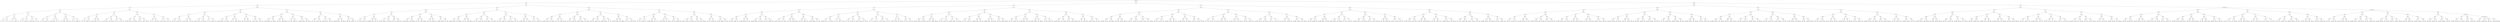 digraph 234{node [shape=record];
edge[splines=line];
632[label="<left> 632|<middle> 1271"];
313[label="<left> 313"];
154[label="<left> 154"];
75[label="<left> 75"];
36[label="<left> 36"];
17[label="<left> 17"];
8[label="<left> 8"];
4[label="<left> 4"];
2[label="<left> 2"];
1[label="<left> 1"];
2 -> 1;
3[label="<left> 3"];
2 -> 3;
4 -> 2;
6[label="<left> 6"];
5[label="<left> 5"];
6 -> 5;
7[label="<left> 7"];
6 -> 7;
4 -> 6;
8 -> 4;
12[label="<left> 12"];
10[label="<left> 10"];
9[label="<left> 9"];
10 -> 9;
11[label="<left> 11"];
10 -> 11;
12 -> 10;
14[label="<left> 14"];
15[label="<left> 15|<middle> 16"];
14 -> 15;
13[label="<left> 13"];
14 -> 13;
12 -> 14;
8 -> 12;
17 -> 8;
26[label="<left> 26"];
21[label="<left> 21"];
19[label="<left> 19"];
18[label="<left> 18"];
19 -> 18;
20[label="<left> 20"];
19 -> 20;
21 -> 19;
23[label="<left> 23"];
24[label="<left> 24|<middle> 25"];
23 -> 24;
22[label="<left> 22"];
23 -> 22;
21 -> 23;
26 -> 21;
30[label="<left> 30"];
32[label="<left> 32"];
33[label="<left> 33|<middle> 34"];
32 -> 33;
31[label="<left> 31|<middle> 35"];
32 -> 31;
30 -> 32;
28[label="<left> 28"];
27[label="<left> 27"];
28 -> 27;
29[label="<left> 29"];
28 -> 29;
30 -> 28;
26 -> 30;
17 -> 26;
36 -> 17;
55[label="<left> 55"];
45[label="<left> 45"];
40[label="<left> 40"];
38[label="<left> 38"];
37[label="<left> 37"];
38 -> 37;
39[label="<left> 39"];
38 -> 39;
40 -> 38;
42[label="<left> 42"];
43[label="<left> 43|<middle> 44"];
42 -> 43;
41[label="<left> 41"];
42 -> 41;
40 -> 42;
45 -> 40;
49[label="<left> 49"];
51[label="<left> 51"];
52[label="<left> 52|<middle> 53"];
51 -> 52;
50[label="<left> 50|<middle> 54"];
51 -> 50;
49 -> 51;
47[label="<left> 47"];
46[label="<left> 46"];
47 -> 46;
48[label="<left> 48"];
47 -> 48;
49 -> 47;
45 -> 49;
55 -> 45;
64[label="<left> 64"];
68[label="<left> 68"];
70[label="<left> 70"];
71[label="<left> 71|<middle> 72"];
70 -> 71;
69[label="<left> 69|<middle> 73"];
70 -> 69;
68 -> 70;
66[label="<left> 66"];
65[label="<left> 65"];
66 -> 65;
67[label="<left> 67|<middle> 74"];
66 -> 67;
68 -> 66;
64 -> 68;
59[label="<left> 59"];
57[label="<left> 57"];
56[label="<left> 56"];
57 -> 56;
58[label="<left> 58"];
57 -> 58;
59 -> 57;
61[label="<left> 61"];
62[label="<left> 62|<middle> 63"];
61 -> 62;
60[label="<left> 60"];
61 -> 60;
59 -> 61;
64 -> 59;
55 -> 64;
36 -> 55;
75 -> 36;
114[label="<left> 114"];
94[label="<left> 94"];
84[label="<left> 84"];
79[label="<left> 79"];
77[label="<left> 77"];
76[label="<left> 76"];
77 -> 76;
78[label="<left> 78"];
77 -> 78;
79 -> 77;
81[label="<left> 81"];
82[label="<left> 82|<middle> 83"];
81 -> 82;
80[label="<left> 80"];
81 -> 80;
79 -> 81;
84 -> 79;
88[label="<left> 88"];
90[label="<left> 90"];
91[label="<left> 91|<middle> 92"];
90 -> 91;
89[label="<left> 89|<middle> 93"];
90 -> 89;
88 -> 90;
86[label="<left> 86"];
85[label="<left> 85"];
86 -> 85;
87[label="<left> 87"];
86 -> 87;
88 -> 86;
84 -> 88;
94 -> 84;
103[label="<left> 103"];
107[label="<left> 107"];
109[label="<left> 109"];
110[label="<left> 110|<middle> 111"];
109 -> 110;
108[label="<left> 108|<middle> 112"];
109 -> 108;
107 -> 109;
105[label="<left> 105"];
104[label="<left> 104"];
105 -> 104;
106[label="<left> 106|<middle> 113"];
105 -> 106;
107 -> 105;
103 -> 107;
98[label="<left> 98"];
96[label="<left> 96"];
95[label="<left> 95"];
96 -> 95;
97[label="<left> 97"];
96 -> 97;
98 -> 96;
100[label="<left> 100"];
101[label="<left> 101|<middle> 102"];
100 -> 101;
99[label="<left> 99"];
100 -> 99;
98 -> 100;
103 -> 98;
94 -> 103;
114 -> 94;
133[label="<left> 133"];
142[label="<left> 142"];
146[label="<left> 146"];
148[label="<left> 148"];
149[label="<left> 149|<middle> 150"];
148 -> 149;
147[label="<left> 147|<middle> 151"];
148 -> 147;
146 -> 148;
144[label="<left> 144"];
143[label="<left> 143"];
144 -> 143;
145[label="<left> 145|<middle> 152"];
144 -> 145;
146 -> 144;
142 -> 146;
137[label="<left> 137"];
135[label="<left> 135"];
134[label="<left> 134"];
135 -> 134;
136[label="<left> 136"];
135 -> 136;
137 -> 135;
139[label="<left> 139"];
140[label="<left> 140|<middle> 141"];
139 -> 140;
138[label="<left> 138|<middle> 153"];
139 -> 138;
137 -> 139;
142 -> 137;
133 -> 142;
123[label="<left> 123"];
118[label="<left> 118"];
116[label="<left> 116"];
115[label="<left> 115"];
116 -> 115;
117[label="<left> 117"];
116 -> 117;
118 -> 116;
120[label="<left> 120"];
121[label="<left> 121|<middle> 122"];
120 -> 121;
119[label="<left> 119"];
120 -> 119;
118 -> 120;
123 -> 118;
127[label="<left> 127"];
129[label="<left> 129"];
130[label="<left> 130|<middle> 131"];
129 -> 130;
128[label="<left> 128|<middle> 132"];
129 -> 128;
127 -> 129;
125[label="<left> 125"];
124[label="<left> 124"];
125 -> 124;
126[label="<left> 126"];
125 -> 126;
127 -> 125;
123 -> 127;
133 -> 123;
114 -> 133;
75 -> 114;
154 -> 75;
233[label="<left> 233"];
193[label="<left> 193"];
173[label="<left> 173"];
163[label="<left> 163"];
158[label="<left> 158"];
156[label="<left> 156"];
155[label="<left> 155"];
156 -> 155;
157[label="<left> 157"];
156 -> 157;
158 -> 156;
160[label="<left> 160"];
161[label="<left> 161|<middle> 162"];
160 -> 161;
159[label="<left> 159"];
160 -> 159;
158 -> 160;
163 -> 158;
167[label="<left> 167"];
169[label="<left> 169"];
170[label="<left> 170|<middle> 171"];
169 -> 170;
168[label="<left> 168|<middle> 172"];
169 -> 168;
167 -> 169;
165[label="<left> 165"];
164[label="<left> 164"];
165 -> 164;
166[label="<left> 166"];
165 -> 166;
167 -> 165;
163 -> 167;
173 -> 163;
182[label="<left> 182"];
186[label="<left> 186"];
188[label="<left> 188"];
189[label="<left> 189|<middle> 190"];
188 -> 189;
187[label="<left> 187|<middle> 191"];
188 -> 187;
186 -> 188;
184[label="<left> 184"];
183[label="<left> 183"];
184 -> 183;
185[label="<left> 185|<middle> 192"];
184 -> 185;
186 -> 184;
182 -> 186;
177[label="<left> 177"];
175[label="<left> 175"];
174[label="<left> 174"];
175 -> 174;
176[label="<left> 176"];
175 -> 176;
177 -> 175;
179[label="<left> 179"];
180[label="<left> 180|<middle> 181"];
179 -> 180;
178[label="<left> 178"];
179 -> 178;
177 -> 179;
182 -> 177;
173 -> 182;
193 -> 173;
212[label="<left> 212"];
221[label="<left> 221"];
225[label="<left> 225"];
227[label="<left> 227"];
228[label="<left> 228|<middle> 229"];
227 -> 228;
226[label="<left> 226|<middle> 230"];
227 -> 226;
225 -> 227;
223[label="<left> 223"];
222[label="<left> 222"];
223 -> 222;
224[label="<left> 224|<middle> 231"];
223 -> 224;
225 -> 223;
221 -> 225;
216[label="<left> 216"];
214[label="<left> 214"];
213[label="<left> 213"];
214 -> 213;
215[label="<left> 215"];
214 -> 215;
216 -> 214;
218[label="<left> 218"];
219[label="<left> 219|<middle> 220"];
218 -> 219;
217[label="<left> 217|<middle> 232"];
218 -> 217;
216 -> 218;
221 -> 216;
212 -> 221;
202[label="<left> 202"];
197[label="<left> 197"];
195[label="<left> 195"];
194[label="<left> 194"];
195 -> 194;
196[label="<left> 196"];
195 -> 196;
197 -> 195;
199[label="<left> 199"];
200[label="<left> 200|<middle> 201"];
199 -> 200;
198[label="<left> 198"];
199 -> 198;
197 -> 199;
202 -> 197;
206[label="<left> 206"];
208[label="<left> 208"];
209[label="<left> 209|<middle> 210"];
208 -> 209;
207[label="<left> 207|<middle> 211"];
208 -> 207;
206 -> 208;
204[label="<left> 204"];
203[label="<left> 203"];
204 -> 203;
205[label="<left> 205"];
204 -> 205;
206 -> 204;
202 -> 206;
212 -> 202;
193 -> 212;
233 -> 193;
272[label="<left> 272"];
291[label="<left> 291"];
300[label="<left> 300"];
304[label="<left> 304"];
306[label="<left> 306"];
307[label="<left> 307|<middle> 308"];
306 -> 307;
305[label="<left> 305|<middle> 309"];
306 -> 305;
304 -> 306;
302[label="<left> 302"];
301[label="<left> 301"];
302 -> 301;
303[label="<left> 303|<middle> 310"];
302 -> 303;
304 -> 302;
300 -> 304;
295[label="<left> 295"];
293[label="<left> 293"];
292[label="<left> 292"];
293 -> 292;
294[label="<left> 294"];
293 -> 294;
295 -> 293;
297[label="<left> 297"];
298[label="<left> 298|<middle> 299"];
297 -> 298;
296[label="<left> 296|<middle> 311"];
297 -> 296;
295 -> 297;
300 -> 295;
291 -> 300;
281[label="<left> 281"];
276[label="<left> 276"];
274[label="<left> 274"];
273[label="<left> 273"];
274 -> 273;
275[label="<left> 275"];
274 -> 275;
276 -> 274;
278[label="<left> 278"];
279[label="<left> 279|<middle> 280"];
278 -> 279;
277[label="<left> 277"];
278 -> 277;
276 -> 278;
281 -> 276;
285[label="<left> 285"];
287[label="<left> 287"];
288[label="<left> 288|<middle> 289"];
287 -> 288;
286[label="<left> 286|<middle> 290"];
287 -> 286;
285 -> 287;
283[label="<left> 283"];
282[label="<left> 282"];
283 -> 282;
284[label="<left> 284|<middle> 312"];
283 -> 284;
285 -> 283;
281 -> 285;
291 -> 281;
272 -> 291;
252[label="<left> 252"];
242[label="<left> 242"];
237[label="<left> 237"];
235[label="<left> 235"];
234[label="<left> 234"];
235 -> 234;
236[label="<left> 236"];
235 -> 236;
237 -> 235;
239[label="<left> 239"];
240[label="<left> 240|<middle> 241"];
239 -> 240;
238[label="<left> 238"];
239 -> 238;
237 -> 239;
242 -> 237;
246[label="<left> 246"];
248[label="<left> 248"];
249[label="<left> 249|<middle> 250"];
248 -> 249;
247[label="<left> 247|<middle> 251"];
248 -> 247;
246 -> 248;
244[label="<left> 244"];
243[label="<left> 243"];
244 -> 243;
245[label="<left> 245"];
244 -> 245;
246 -> 244;
242 -> 246;
252 -> 242;
261[label="<left> 261"];
265[label="<left> 265"];
267[label="<left> 267"];
268[label="<left> 268|<middle> 269"];
267 -> 268;
266[label="<left> 266|<middle> 270"];
267 -> 266;
265 -> 267;
263[label="<left> 263"];
262[label="<left> 262"];
263 -> 262;
264[label="<left> 264|<middle> 271"];
263 -> 264;
265 -> 263;
261 -> 265;
256[label="<left> 256"];
254[label="<left> 254"];
253[label="<left> 253"];
254 -> 253;
255[label="<left> 255"];
254 -> 255;
256 -> 254;
258[label="<left> 258"];
259[label="<left> 259|<middle> 260"];
258 -> 259;
257[label="<left> 257"];
258 -> 257;
256 -> 258;
261 -> 256;
252 -> 261;
272 -> 252;
233 -> 272;
154 -> 233;
313 -> 154;
472[label="<left> 472"];
392[label="<left> 392"];
352[label="<left> 352"];
332[label="<left> 332"];
322[label="<left> 322"];
317[label="<left> 317"];
315[label="<left> 315"];
314[label="<left> 314"];
315 -> 314;
316[label="<left> 316"];
315 -> 316;
317 -> 315;
319[label="<left> 319"];
320[label="<left> 320|<middle> 321"];
319 -> 320;
318[label="<left> 318"];
319 -> 318;
317 -> 319;
322 -> 317;
326[label="<left> 326"];
328[label="<left> 328"];
329[label="<left> 329|<middle> 330"];
328 -> 329;
327[label="<left> 327|<middle> 331"];
328 -> 327;
326 -> 328;
324[label="<left> 324"];
323[label="<left> 323"];
324 -> 323;
325[label="<left> 325"];
324 -> 325;
326 -> 324;
322 -> 326;
332 -> 322;
341[label="<left> 341"];
345[label="<left> 345"];
347[label="<left> 347"];
348[label="<left> 348|<middle> 349"];
347 -> 348;
346[label="<left> 346|<middle> 350"];
347 -> 346;
345 -> 347;
343[label="<left> 343"];
342[label="<left> 342"];
343 -> 342;
344[label="<left> 344|<middle> 351"];
343 -> 344;
345 -> 343;
341 -> 345;
336[label="<left> 336"];
334[label="<left> 334"];
333[label="<left> 333"];
334 -> 333;
335[label="<left> 335"];
334 -> 335;
336 -> 334;
338[label="<left> 338"];
339[label="<left> 339|<middle> 340"];
338 -> 339;
337[label="<left> 337"];
338 -> 337;
336 -> 338;
341 -> 336;
332 -> 341;
352 -> 332;
371[label="<left> 371"];
380[label="<left> 380"];
384[label="<left> 384"];
386[label="<left> 386"];
387[label="<left> 387|<middle> 388"];
386 -> 387;
385[label="<left> 385|<middle> 389"];
386 -> 385;
384 -> 386;
382[label="<left> 382"];
381[label="<left> 381"];
382 -> 381;
383[label="<left> 383|<middle> 390"];
382 -> 383;
384 -> 382;
380 -> 384;
375[label="<left> 375"];
373[label="<left> 373"];
372[label="<left> 372"];
373 -> 372;
374[label="<left> 374"];
373 -> 374;
375 -> 373;
377[label="<left> 377"];
378[label="<left> 378|<middle> 379"];
377 -> 378;
376[label="<left> 376|<middle> 391"];
377 -> 376;
375 -> 377;
380 -> 375;
371 -> 380;
361[label="<left> 361"];
356[label="<left> 356"];
354[label="<left> 354"];
353[label="<left> 353"];
354 -> 353;
355[label="<left> 355"];
354 -> 355;
356 -> 354;
358[label="<left> 358"];
359[label="<left> 359|<middle> 360"];
358 -> 359;
357[label="<left> 357"];
358 -> 357;
356 -> 358;
361 -> 356;
365[label="<left> 365"];
367[label="<left> 367"];
368[label="<left> 368|<middle> 369"];
367 -> 368;
366[label="<left> 366|<middle> 370"];
367 -> 366;
365 -> 367;
363[label="<left> 363"];
362[label="<left> 362"];
363 -> 362;
364[label="<left> 364"];
363 -> 364;
365 -> 363;
361 -> 365;
371 -> 361;
352 -> 371;
392 -> 352;
431[label="<left> 431"];
450[label="<left> 450"];
459[label="<left> 459"];
463[label="<left> 463"];
465[label="<left> 465"];
466[label="<left> 466|<middle> 467"];
465 -> 466;
464[label="<left> 464|<middle> 468"];
465 -> 464;
463 -> 465;
461[label="<left> 461"];
460[label="<left> 460"];
461 -> 460;
462[label="<left> 462|<middle> 469"];
461 -> 462;
463 -> 461;
459 -> 463;
454[label="<left> 454"];
452[label="<left> 452"];
451[label="<left> 451"];
452 -> 451;
453[label="<left> 453"];
452 -> 453;
454 -> 452;
456[label="<left> 456"];
457[label="<left> 457|<middle> 458"];
456 -> 457;
455[label="<left> 455|<middle> 470"];
456 -> 455;
454 -> 456;
459 -> 454;
450 -> 459;
440[label="<left> 440"];
435[label="<left> 435"];
433[label="<left> 433"];
432[label="<left> 432"];
433 -> 432;
434[label="<left> 434"];
433 -> 434;
435 -> 433;
437[label="<left> 437"];
438[label="<left> 438|<middle> 439"];
437 -> 438;
436[label="<left> 436"];
437 -> 436;
435 -> 437;
440 -> 435;
444[label="<left> 444"];
446[label="<left> 446"];
447[label="<left> 447|<middle> 448"];
446 -> 447;
445[label="<left> 445|<middle> 449"];
446 -> 445;
444 -> 446;
442[label="<left> 442"];
441[label="<left> 441"];
442 -> 441;
443[label="<left> 443|<middle> 471"];
442 -> 443;
444 -> 442;
440 -> 444;
450 -> 440;
431 -> 450;
411[label="<left> 411"];
401[label="<left> 401"];
396[label="<left> 396"];
394[label="<left> 394"];
393[label="<left> 393"];
394 -> 393;
395[label="<left> 395"];
394 -> 395;
396 -> 394;
398[label="<left> 398"];
399[label="<left> 399|<middle> 400"];
398 -> 399;
397[label="<left> 397"];
398 -> 397;
396 -> 398;
401 -> 396;
405[label="<left> 405"];
407[label="<left> 407"];
408[label="<left> 408|<middle> 409"];
407 -> 408;
406[label="<left> 406|<middle> 410"];
407 -> 406;
405 -> 407;
403[label="<left> 403"];
402[label="<left> 402"];
403 -> 402;
404[label="<left> 404"];
403 -> 404;
405 -> 403;
401 -> 405;
411 -> 401;
420[label="<left> 420"];
424[label="<left> 424"];
426[label="<left> 426"];
427[label="<left> 427|<middle> 428"];
426 -> 427;
425[label="<left> 425|<middle> 429"];
426 -> 425;
424 -> 426;
422[label="<left> 422"];
421[label="<left> 421"];
422 -> 421;
423[label="<left> 423|<middle> 430"];
422 -> 423;
424 -> 422;
420 -> 424;
415[label="<left> 415"];
413[label="<left> 413"];
412[label="<left> 412"];
413 -> 412;
414[label="<left> 414"];
413 -> 414;
415 -> 413;
417[label="<left> 417"];
418[label="<left> 418|<middle> 419"];
417 -> 418;
416[label="<left> 416"];
417 -> 416;
415 -> 417;
420 -> 415;
411 -> 420;
431 -> 411;
392 -> 431;
472 -> 392;
551[label="<left> 551"];
590[label="<left> 590"];
609[label="<left> 609"];
618[label="<left> 618"];
622[label="<left> 622"];
624[label="<left> 624"];
625[label="<left> 625|<middle> 626"];
624 -> 625;
623[label="<left> 623|<middle> 627"];
624 -> 623;
622 -> 624;
620[label="<left> 620"];
619[label="<left> 619"];
620 -> 619;
621[label="<left> 621|<middle> 628"];
620 -> 621;
622 -> 620;
618 -> 622;
613[label="<left> 613"];
611[label="<left> 611"];
610[label="<left> 610"];
611 -> 610;
612[label="<left> 612"];
611 -> 612;
613 -> 611;
615[label="<left> 615"];
616[label="<left> 616|<middle> 617"];
615 -> 616;
614[label="<left> 614|<middle> 629"];
615 -> 614;
613 -> 615;
618 -> 613;
609 -> 618;
599[label="<left> 599"];
594[label="<left> 594"];
592[label="<left> 592"];
591[label="<left> 591"];
592 -> 591;
593[label="<left> 593"];
592 -> 593;
594 -> 592;
596[label="<left> 596"];
597[label="<left> 597|<middle> 598"];
596 -> 597;
595[label="<left> 595"];
596 -> 595;
594 -> 596;
599 -> 594;
603[label="<left> 603"];
605[label="<left> 605"];
606[label="<left> 606|<middle> 607"];
605 -> 606;
604[label="<left> 604|<middle> 608"];
605 -> 604;
603 -> 605;
601[label="<left> 601"];
600[label="<left> 600"];
601 -> 600;
602[label="<left> 602|<middle> 630"];
601 -> 602;
603 -> 601;
599 -> 603;
609 -> 599;
590 -> 609;
570[label="<left> 570"];
560[label="<left> 560"];
555[label="<left> 555"];
553[label="<left> 553"];
552[label="<left> 552"];
553 -> 552;
554[label="<left> 554"];
553 -> 554;
555 -> 553;
557[label="<left> 557"];
558[label="<left> 558|<middle> 559"];
557 -> 558;
556[label="<left> 556"];
557 -> 556;
555 -> 557;
560 -> 555;
564[label="<left> 564"];
566[label="<left> 566"];
567[label="<left> 567|<middle> 568"];
566 -> 567;
565[label="<left> 565|<middle> 569"];
566 -> 565;
564 -> 566;
562[label="<left> 562"];
561[label="<left> 561"];
562 -> 561;
563[label="<left> 563"];
562 -> 563;
564 -> 562;
560 -> 564;
570 -> 560;
579[label="<left> 579"];
583[label="<left> 583"];
585[label="<left> 585"];
586[label="<left> 586|<middle> 587"];
585 -> 586;
584[label="<left> 584|<middle> 588"];
585 -> 584;
583 -> 585;
581[label="<left> 581"];
580[label="<left> 580"];
581 -> 580;
582[label="<left> 582|<middle> 589"];
581 -> 582;
583 -> 581;
579 -> 583;
574[label="<left> 574"];
572[label="<left> 572"];
571[label="<left> 571"];
572 -> 571;
573[label="<left> 573"];
572 -> 573;
574 -> 572;
576[label="<left> 576"];
577[label="<left> 577|<middle> 578"];
576 -> 577;
575[label="<left> 575|<middle> 631"];
576 -> 575;
574 -> 576;
579 -> 574;
570 -> 579;
590 -> 570;
551 -> 590;
511[label="<left> 511"];
491[label="<left> 491"];
481[label="<left> 481"];
476[label="<left> 476"];
474[label="<left> 474"];
473[label="<left> 473"];
474 -> 473;
475[label="<left> 475"];
474 -> 475;
476 -> 474;
478[label="<left> 478"];
479[label="<left> 479|<middle> 480"];
478 -> 479;
477[label="<left> 477"];
478 -> 477;
476 -> 478;
481 -> 476;
485[label="<left> 485"];
487[label="<left> 487"];
488[label="<left> 488|<middle> 489"];
487 -> 488;
486[label="<left> 486|<middle> 490"];
487 -> 486;
485 -> 487;
483[label="<left> 483"];
482[label="<left> 482"];
483 -> 482;
484[label="<left> 484"];
483 -> 484;
485 -> 483;
481 -> 485;
491 -> 481;
500[label="<left> 500"];
504[label="<left> 504"];
506[label="<left> 506"];
507[label="<left> 507|<middle> 508"];
506 -> 507;
505[label="<left> 505|<middle> 509"];
506 -> 505;
504 -> 506;
502[label="<left> 502"];
501[label="<left> 501"];
502 -> 501;
503[label="<left> 503|<middle> 510"];
502 -> 503;
504 -> 502;
500 -> 504;
495[label="<left> 495"];
493[label="<left> 493"];
492[label="<left> 492"];
493 -> 492;
494[label="<left> 494"];
493 -> 494;
495 -> 493;
497[label="<left> 497"];
498[label="<left> 498|<middle> 499"];
497 -> 498;
496[label="<left> 496"];
497 -> 496;
495 -> 497;
500 -> 495;
491 -> 500;
511 -> 491;
530[label="<left> 530"];
539[label="<left> 539"];
543[label="<left> 543"];
545[label="<left> 545"];
546[label="<left> 546|<middle> 547"];
545 -> 546;
544[label="<left> 544|<middle> 548"];
545 -> 544;
543 -> 545;
541[label="<left> 541"];
540[label="<left> 540"];
541 -> 540;
542[label="<left> 542|<middle> 549"];
541 -> 542;
543 -> 541;
539 -> 543;
534[label="<left> 534"];
532[label="<left> 532"];
531[label="<left> 531"];
532 -> 531;
533[label="<left> 533"];
532 -> 533;
534 -> 532;
536[label="<left> 536"];
537[label="<left> 537|<middle> 538"];
536 -> 537;
535[label="<left> 535|<middle> 550"];
536 -> 535;
534 -> 536;
539 -> 534;
530 -> 539;
520[label="<left> 520"];
515[label="<left> 515"];
513[label="<left> 513"];
512[label="<left> 512"];
513 -> 512;
514[label="<left> 514"];
513 -> 514;
515 -> 513;
517[label="<left> 517"];
518[label="<left> 518|<middle> 519"];
517 -> 518;
516[label="<left> 516"];
517 -> 516;
515 -> 517;
520 -> 515;
524[label="<left> 524"];
526[label="<left> 526"];
527[label="<left> 527|<middle> 528"];
526 -> 527;
525[label="<left> 525|<middle> 529"];
526 -> 525;
524 -> 526;
522[label="<left> 522"];
521[label="<left> 521"];
522 -> 521;
523[label="<left> 523"];
522 -> 523;
524 -> 522;
520 -> 524;
530 -> 520;
511 -> 530;
551 -> 511;
472 -> 551;
313 -> 472;
632 -> 313;
951[label="<left> 951"];
791[label="<left> 791"];
711[label="<left> 711"];
671[label="<left> 671"];
651[label="<left> 651"];
641[label="<left> 641"];
636[label="<left> 636"];
634[label="<left> 634"];
633[label="<left> 633"];
634 -> 633;
635[label="<left> 635"];
634 -> 635;
636 -> 634;
638[label="<left> 638"];
639[label="<left> 639|<middle> 640"];
638 -> 639;
637[label="<left> 637"];
638 -> 637;
636 -> 638;
641 -> 636;
645[label="<left> 645"];
647[label="<left> 647"];
648[label="<left> 648|<middle> 649"];
647 -> 648;
646[label="<left> 646|<middle> 650"];
647 -> 646;
645 -> 647;
643[label="<left> 643"];
642[label="<left> 642"];
643 -> 642;
644[label="<left> 644"];
643 -> 644;
645 -> 643;
641 -> 645;
651 -> 641;
660[label="<left> 660"];
664[label="<left> 664"];
666[label="<left> 666"];
667[label="<left> 667|<middle> 668"];
666 -> 667;
665[label="<left> 665|<middle> 669"];
666 -> 665;
664 -> 666;
662[label="<left> 662"];
661[label="<left> 661"];
662 -> 661;
663[label="<left> 663|<middle> 670"];
662 -> 663;
664 -> 662;
660 -> 664;
655[label="<left> 655"];
653[label="<left> 653"];
652[label="<left> 652"];
653 -> 652;
654[label="<left> 654"];
653 -> 654;
655 -> 653;
657[label="<left> 657"];
658[label="<left> 658|<middle> 659"];
657 -> 658;
656[label="<left> 656"];
657 -> 656;
655 -> 657;
660 -> 655;
651 -> 660;
671 -> 651;
690[label="<left> 690"];
699[label="<left> 699"];
703[label="<left> 703"];
705[label="<left> 705"];
706[label="<left> 706|<middle> 707"];
705 -> 706;
704[label="<left> 704|<middle> 708"];
705 -> 704;
703 -> 705;
701[label="<left> 701"];
700[label="<left> 700"];
701 -> 700;
702[label="<left> 702|<middle> 709"];
701 -> 702;
703 -> 701;
699 -> 703;
694[label="<left> 694"];
692[label="<left> 692"];
691[label="<left> 691"];
692 -> 691;
693[label="<left> 693"];
692 -> 693;
694 -> 692;
696[label="<left> 696"];
697[label="<left> 697|<middle> 698"];
696 -> 697;
695[label="<left> 695|<middle> 710"];
696 -> 695;
694 -> 696;
699 -> 694;
690 -> 699;
680[label="<left> 680"];
675[label="<left> 675"];
673[label="<left> 673"];
672[label="<left> 672"];
673 -> 672;
674[label="<left> 674"];
673 -> 674;
675 -> 673;
677[label="<left> 677"];
678[label="<left> 678|<middle> 679"];
677 -> 678;
676[label="<left> 676"];
677 -> 676;
675 -> 677;
680 -> 675;
684[label="<left> 684"];
686[label="<left> 686"];
687[label="<left> 687|<middle> 688"];
686 -> 687;
685[label="<left> 685|<middle> 689"];
686 -> 685;
684 -> 686;
682[label="<left> 682"];
681[label="<left> 681"];
682 -> 681;
683[label="<left> 683"];
682 -> 683;
684 -> 682;
680 -> 684;
690 -> 680;
671 -> 690;
711 -> 671;
750[label="<left> 750"];
769[label="<left> 769"];
778[label="<left> 778"];
782[label="<left> 782"];
784[label="<left> 784"];
785[label="<left> 785|<middle> 786"];
784 -> 785;
783[label="<left> 783|<middle> 787"];
784 -> 783;
782 -> 784;
780[label="<left> 780"];
779[label="<left> 779"];
780 -> 779;
781[label="<left> 781|<middle> 788"];
780 -> 781;
782 -> 780;
778 -> 782;
773[label="<left> 773"];
771[label="<left> 771"];
770[label="<left> 770"];
771 -> 770;
772[label="<left> 772"];
771 -> 772;
773 -> 771;
775[label="<left> 775"];
776[label="<left> 776|<middle> 777"];
775 -> 776;
774[label="<left> 774|<middle> 789"];
775 -> 774;
773 -> 775;
778 -> 773;
769 -> 778;
759[label="<left> 759"];
754[label="<left> 754"];
752[label="<left> 752"];
751[label="<left> 751"];
752 -> 751;
753[label="<left> 753"];
752 -> 753;
754 -> 752;
756[label="<left> 756"];
757[label="<left> 757|<middle> 758"];
756 -> 757;
755[label="<left> 755"];
756 -> 755;
754 -> 756;
759 -> 754;
763[label="<left> 763"];
765[label="<left> 765"];
766[label="<left> 766|<middle> 767"];
765 -> 766;
764[label="<left> 764|<middle> 768"];
765 -> 764;
763 -> 765;
761[label="<left> 761"];
760[label="<left> 760"];
761 -> 760;
762[label="<left> 762|<middle> 790"];
761 -> 762;
763 -> 761;
759 -> 763;
769 -> 759;
750 -> 769;
730[label="<left> 730"];
720[label="<left> 720"];
715[label="<left> 715"];
713[label="<left> 713"];
712[label="<left> 712"];
713 -> 712;
714[label="<left> 714"];
713 -> 714;
715 -> 713;
717[label="<left> 717"];
718[label="<left> 718|<middle> 719"];
717 -> 718;
716[label="<left> 716"];
717 -> 716;
715 -> 717;
720 -> 715;
724[label="<left> 724"];
726[label="<left> 726"];
727[label="<left> 727|<middle> 728"];
726 -> 727;
725[label="<left> 725|<middle> 729"];
726 -> 725;
724 -> 726;
722[label="<left> 722"];
721[label="<left> 721"];
722 -> 721;
723[label="<left> 723"];
722 -> 723;
724 -> 722;
720 -> 724;
730 -> 720;
739[label="<left> 739"];
743[label="<left> 743"];
745[label="<left> 745"];
746[label="<left> 746|<middle> 747"];
745 -> 746;
744[label="<left> 744|<middle> 748"];
745 -> 744;
743 -> 745;
741[label="<left> 741"];
740[label="<left> 740"];
741 -> 740;
742[label="<left> 742|<middle> 749"];
741 -> 742;
743 -> 741;
739 -> 743;
734[label="<left> 734"];
732[label="<left> 732"];
731[label="<left> 731"];
732 -> 731;
733[label="<left> 733"];
732 -> 733;
734 -> 732;
736[label="<left> 736"];
737[label="<left> 737|<middle> 738"];
736 -> 737;
735[label="<left> 735"];
736 -> 735;
734 -> 736;
739 -> 734;
730 -> 739;
750 -> 730;
711 -> 750;
791 -> 711;
870[label="<left> 870"];
909[label="<left> 909"];
928[label="<left> 928"];
937[label="<left> 937"];
941[label="<left> 941"];
943[label="<left> 943"];
944[label="<left> 944|<middle> 945"];
943 -> 944;
942[label="<left> 942|<middle> 946"];
943 -> 942;
941 -> 943;
939[label="<left> 939"];
938[label="<left> 938"];
939 -> 938;
940[label="<left> 940|<middle> 947"];
939 -> 940;
941 -> 939;
937 -> 941;
932[label="<left> 932"];
930[label="<left> 930"];
929[label="<left> 929"];
930 -> 929;
931[label="<left> 931"];
930 -> 931;
932 -> 930;
934[label="<left> 934"];
935[label="<left> 935|<middle> 936"];
934 -> 935;
933[label="<left> 933|<middle> 948"];
934 -> 933;
932 -> 934;
937 -> 932;
928 -> 937;
918[label="<left> 918"];
913[label="<left> 913"];
911[label="<left> 911"];
910[label="<left> 910"];
911 -> 910;
912[label="<left> 912"];
911 -> 912;
913 -> 911;
915[label="<left> 915"];
916[label="<left> 916|<middle> 917"];
915 -> 916;
914[label="<left> 914"];
915 -> 914;
913 -> 915;
918 -> 913;
922[label="<left> 922"];
924[label="<left> 924"];
925[label="<left> 925|<middle> 926"];
924 -> 925;
923[label="<left> 923|<middle> 927"];
924 -> 923;
922 -> 924;
920[label="<left> 920"];
919[label="<left> 919"];
920 -> 919;
921[label="<left> 921|<middle> 949"];
920 -> 921;
922 -> 920;
918 -> 922;
928 -> 918;
909 -> 928;
889[label="<left> 889"];
879[label="<left> 879"];
874[label="<left> 874"];
872[label="<left> 872"];
871[label="<left> 871"];
872 -> 871;
873[label="<left> 873"];
872 -> 873;
874 -> 872;
876[label="<left> 876"];
877[label="<left> 877|<middle> 878"];
876 -> 877;
875[label="<left> 875"];
876 -> 875;
874 -> 876;
879 -> 874;
883[label="<left> 883"];
885[label="<left> 885"];
886[label="<left> 886|<middle> 887"];
885 -> 886;
884[label="<left> 884|<middle> 888"];
885 -> 884;
883 -> 885;
881[label="<left> 881"];
880[label="<left> 880"];
881 -> 880;
882[label="<left> 882"];
881 -> 882;
883 -> 881;
879 -> 883;
889 -> 879;
898[label="<left> 898"];
902[label="<left> 902"];
904[label="<left> 904"];
905[label="<left> 905|<middle> 906"];
904 -> 905;
903[label="<left> 903|<middle> 907"];
904 -> 903;
902 -> 904;
900[label="<left> 900"];
899[label="<left> 899"];
900 -> 899;
901[label="<left> 901|<middle> 908"];
900 -> 901;
902 -> 900;
898 -> 902;
893[label="<left> 893"];
891[label="<left> 891"];
890[label="<left> 890"];
891 -> 890;
892[label="<left> 892"];
891 -> 892;
893 -> 891;
895[label="<left> 895"];
896[label="<left> 896|<middle> 897"];
895 -> 896;
894[label="<left> 894|<middle> 950"];
895 -> 894;
893 -> 895;
898 -> 893;
889 -> 898;
909 -> 889;
870 -> 909;
830[label="<left> 830"];
810[label="<left> 810"];
800[label="<left> 800"];
795[label="<left> 795"];
793[label="<left> 793"];
792[label="<left> 792"];
793 -> 792;
794[label="<left> 794"];
793 -> 794;
795 -> 793;
797[label="<left> 797"];
798[label="<left> 798|<middle> 799"];
797 -> 798;
796[label="<left> 796"];
797 -> 796;
795 -> 797;
800 -> 795;
804[label="<left> 804"];
806[label="<left> 806"];
807[label="<left> 807|<middle> 808"];
806 -> 807;
805[label="<left> 805|<middle> 809"];
806 -> 805;
804 -> 806;
802[label="<left> 802"];
801[label="<left> 801"];
802 -> 801;
803[label="<left> 803"];
802 -> 803;
804 -> 802;
800 -> 804;
810 -> 800;
819[label="<left> 819"];
823[label="<left> 823"];
825[label="<left> 825"];
826[label="<left> 826|<middle> 827"];
825 -> 826;
824[label="<left> 824|<middle> 828"];
825 -> 824;
823 -> 825;
821[label="<left> 821"];
820[label="<left> 820"];
821 -> 820;
822[label="<left> 822|<middle> 829"];
821 -> 822;
823 -> 821;
819 -> 823;
814[label="<left> 814"];
812[label="<left> 812"];
811[label="<left> 811"];
812 -> 811;
813[label="<left> 813"];
812 -> 813;
814 -> 812;
816[label="<left> 816"];
817[label="<left> 817|<middle> 818"];
816 -> 817;
815[label="<left> 815"];
816 -> 815;
814 -> 816;
819 -> 814;
810 -> 819;
830 -> 810;
849[label="<left> 849"];
858[label="<left> 858"];
862[label="<left> 862"];
864[label="<left> 864"];
865[label="<left> 865|<middle> 866"];
864 -> 865;
863[label="<left> 863|<middle> 867"];
864 -> 863;
862 -> 864;
860[label="<left> 860"];
859[label="<left> 859"];
860 -> 859;
861[label="<left> 861|<middle> 868"];
860 -> 861;
862 -> 860;
858 -> 862;
853[label="<left> 853"];
851[label="<left> 851"];
850[label="<left> 850"];
851 -> 850;
852[label="<left> 852"];
851 -> 852;
853 -> 851;
855[label="<left> 855"];
856[label="<left> 856|<middle> 857"];
855 -> 856;
854[label="<left> 854|<middle> 869"];
855 -> 854;
853 -> 855;
858 -> 853;
849 -> 858;
839[label="<left> 839"];
834[label="<left> 834"];
832[label="<left> 832"];
831[label="<left> 831"];
832 -> 831;
833[label="<left> 833"];
832 -> 833;
834 -> 832;
836[label="<left> 836"];
837[label="<left> 837|<middle> 838"];
836 -> 837;
835[label="<left> 835"];
836 -> 835;
834 -> 836;
839 -> 834;
843[label="<left> 843"];
845[label="<left> 845"];
846[label="<left> 846|<middle> 847"];
845 -> 846;
844[label="<left> 844|<middle> 848"];
845 -> 844;
843 -> 845;
841[label="<left> 841"];
840[label="<left> 840"];
841 -> 840;
842[label="<left> 842"];
841 -> 842;
843 -> 841;
839 -> 843;
849 -> 839;
830 -> 849;
870 -> 830;
791 -> 870;
951 -> 791;
1110[label="<left> 1110"];
1189[label="<left> 1189"];
1228[label="<left> 1228"];
1247[label="<left> 1247"];
1256[label="<left> 1256"];
1260[label="<left> 1260"];
1262[label="<left> 1262"];
1263[label="<left> 1263|<middle> 1264"];
1262 -> 1263;
1261[label="<left> 1261|<middle> 1265"];
1262 -> 1261;
1260 -> 1262;
1258[label="<left> 1258"];
1257[label="<left> 1257"];
1258 -> 1257;
1259[label="<left> 1259|<middle> 1266"];
1258 -> 1259;
1260 -> 1258;
1256 -> 1260;
1251[label="<left> 1251"];
1249[label="<left> 1249"];
1248[label="<left> 1248"];
1249 -> 1248;
1250[label="<left> 1250"];
1249 -> 1250;
1251 -> 1249;
1253[label="<left> 1253"];
1254[label="<left> 1254|<middle> 1255"];
1253 -> 1254;
1252[label="<left> 1252|<middle> 1267"];
1253 -> 1252;
1251 -> 1253;
1256 -> 1251;
1247 -> 1256;
1237[label="<left> 1237"];
1232[label="<left> 1232"];
1230[label="<left> 1230"];
1229[label="<left> 1229"];
1230 -> 1229;
1231[label="<left> 1231"];
1230 -> 1231;
1232 -> 1230;
1234[label="<left> 1234"];
1235[label="<left> 1235|<middle> 1236"];
1234 -> 1235;
1233[label="<left> 1233"];
1234 -> 1233;
1232 -> 1234;
1237 -> 1232;
1241[label="<left> 1241"];
1243[label="<left> 1243"];
1244[label="<left> 1244|<middle> 1245"];
1243 -> 1244;
1242[label="<left> 1242|<middle> 1246"];
1243 -> 1242;
1241 -> 1243;
1239[label="<left> 1239"];
1238[label="<left> 1238"];
1239 -> 1238;
1240[label="<left> 1240|<middle> 1268"];
1239 -> 1240;
1241 -> 1239;
1237 -> 1241;
1247 -> 1237;
1228 -> 1247;
1208[label="<left> 1208"];
1198[label="<left> 1198"];
1193[label="<left> 1193"];
1191[label="<left> 1191"];
1190[label="<left> 1190"];
1191 -> 1190;
1192[label="<left> 1192"];
1191 -> 1192;
1193 -> 1191;
1195[label="<left> 1195"];
1196[label="<left> 1196|<middle> 1197"];
1195 -> 1196;
1194[label="<left> 1194"];
1195 -> 1194;
1193 -> 1195;
1198 -> 1193;
1202[label="<left> 1202"];
1204[label="<left> 1204"];
1205[label="<left> 1205|<middle> 1206"];
1204 -> 1205;
1203[label="<left> 1203|<middle> 1207"];
1204 -> 1203;
1202 -> 1204;
1200[label="<left> 1200"];
1199[label="<left> 1199"];
1200 -> 1199;
1201[label="<left> 1201"];
1200 -> 1201;
1202 -> 1200;
1198 -> 1202;
1208 -> 1198;
1217[label="<left> 1217"];
1221[label="<left> 1221"];
1223[label="<left> 1223"];
1224[label="<left> 1224|<middle> 1225"];
1223 -> 1224;
1222[label="<left> 1222|<middle> 1226"];
1223 -> 1222;
1221 -> 1223;
1219[label="<left> 1219"];
1218[label="<left> 1218"];
1219 -> 1218;
1220[label="<left> 1220|<middle> 1227"];
1219 -> 1220;
1221 -> 1219;
1217 -> 1221;
1212[label="<left> 1212"];
1210[label="<left> 1210"];
1209[label="<left> 1209"];
1210 -> 1209;
1211[label="<left> 1211"];
1210 -> 1211;
1212 -> 1210;
1214[label="<left> 1214"];
1215[label="<left> 1215|<middle> 1216"];
1214 -> 1215;
1213[label="<left> 1213|<middle> 1269"];
1214 -> 1213;
1212 -> 1214;
1217 -> 1212;
1208 -> 1217;
1228 -> 1208;
1189 -> 1228;
1149[label="<left> 1149"];
1129[label="<left> 1129"];
1119[label="<left> 1119"];
1114[label="<left> 1114"];
1112[label="<left> 1112"];
1111[label="<left> 1111"];
1112 -> 1111;
1113[label="<left> 1113"];
1112 -> 1113;
1114 -> 1112;
1116[label="<left> 1116"];
1117[label="<left> 1117|<middle> 1118"];
1116 -> 1117;
1115[label="<left> 1115"];
1116 -> 1115;
1114 -> 1116;
1119 -> 1114;
1123[label="<left> 1123"];
1125[label="<left> 1125"];
1126[label="<left> 1126|<middle> 1127"];
1125 -> 1126;
1124[label="<left> 1124|<middle> 1128"];
1125 -> 1124;
1123 -> 1125;
1121[label="<left> 1121"];
1120[label="<left> 1120"];
1121 -> 1120;
1122[label="<left> 1122"];
1121 -> 1122;
1123 -> 1121;
1119 -> 1123;
1129 -> 1119;
1138[label="<left> 1138"];
1142[label="<left> 1142"];
1144[label="<left> 1144"];
1145[label="<left> 1145|<middle> 1146"];
1144 -> 1145;
1143[label="<left> 1143|<middle> 1147"];
1144 -> 1143;
1142 -> 1144;
1140[label="<left> 1140"];
1139[label="<left> 1139"];
1140 -> 1139;
1141[label="<left> 1141|<middle> 1148"];
1140 -> 1141;
1142 -> 1140;
1138 -> 1142;
1133[label="<left> 1133"];
1131[label="<left> 1131"];
1130[label="<left> 1130"];
1131 -> 1130;
1132[label="<left> 1132"];
1131 -> 1132;
1133 -> 1131;
1135[label="<left> 1135"];
1136[label="<left> 1136|<middle> 1137"];
1135 -> 1136;
1134[label="<left> 1134"];
1135 -> 1134;
1133 -> 1135;
1138 -> 1133;
1129 -> 1138;
1149 -> 1129;
1168[label="<left> 1168"];
1177[label="<left> 1177"];
1181[label="<left> 1181"];
1183[label="<left> 1183"];
1184[label="<left> 1184|<middle> 1185"];
1183 -> 1184;
1182[label="<left> 1182|<middle> 1186"];
1183 -> 1182;
1181 -> 1183;
1179[label="<left> 1179"];
1178[label="<left> 1178"];
1179 -> 1178;
1180[label="<left> 1180|<middle> 1187"];
1179 -> 1180;
1181 -> 1179;
1177 -> 1181;
1172[label="<left> 1172"];
1170[label="<left> 1170"];
1169[label="<left> 1169"];
1170 -> 1169;
1171[label="<left> 1171"];
1170 -> 1171;
1172 -> 1170;
1174[label="<left> 1174"];
1175[label="<left> 1175|<middle> 1176"];
1174 -> 1175;
1173[label="<left> 1173|<middle> 1188"];
1174 -> 1173;
1172 -> 1174;
1177 -> 1172;
1168 -> 1177;
1158[label="<left> 1158"];
1153[label="<left> 1153"];
1151[label="<left> 1151"];
1150[label="<left> 1150"];
1151 -> 1150;
1152[label="<left> 1152"];
1151 -> 1152;
1153 -> 1151;
1155[label="<left> 1155"];
1156[label="<left> 1156|<middle> 1157"];
1155 -> 1156;
1154[label="<left> 1154"];
1155 -> 1154;
1153 -> 1155;
1158 -> 1153;
1162[label="<left> 1162"];
1164[label="<left> 1164"];
1165[label="<left> 1165|<middle> 1166"];
1164 -> 1165;
1163[label="<left> 1163|<middle> 1167"];
1164 -> 1163;
1162 -> 1164;
1160[label="<left> 1160"];
1159[label="<left> 1159"];
1160 -> 1159;
1161[label="<left> 1161|<middle> 1270"];
1160 -> 1161;
1162 -> 1160;
1158 -> 1162;
1168 -> 1158;
1149 -> 1168;
1189 -> 1149;
1110 -> 1189;
1030[label="<left> 1030"];
990[label="<left> 990"];
970[label="<left> 970"];
960[label="<left> 960"];
955[label="<left> 955"];
953[label="<left> 953"];
952[label="<left> 952"];
953 -> 952;
954[label="<left> 954"];
953 -> 954;
955 -> 953;
957[label="<left> 957"];
958[label="<left> 958|<middle> 959"];
957 -> 958;
956[label="<left> 956"];
957 -> 956;
955 -> 957;
960 -> 955;
964[label="<left> 964"];
966[label="<left> 966"];
967[label="<left> 967|<middle> 968"];
966 -> 967;
965[label="<left> 965|<middle> 969"];
966 -> 965;
964 -> 966;
962[label="<left> 962"];
961[label="<left> 961"];
962 -> 961;
963[label="<left> 963"];
962 -> 963;
964 -> 962;
960 -> 964;
970 -> 960;
979[label="<left> 979"];
983[label="<left> 983"];
985[label="<left> 985"];
986[label="<left> 986|<middle> 987"];
985 -> 986;
984[label="<left> 984|<middle> 988"];
985 -> 984;
983 -> 985;
981[label="<left> 981"];
980[label="<left> 980"];
981 -> 980;
982[label="<left> 982|<middle> 989"];
981 -> 982;
983 -> 981;
979 -> 983;
974[label="<left> 974"];
972[label="<left> 972"];
971[label="<left> 971"];
972 -> 971;
973[label="<left> 973"];
972 -> 973;
974 -> 972;
976[label="<left> 976"];
977[label="<left> 977|<middle> 978"];
976 -> 977;
975[label="<left> 975"];
976 -> 975;
974 -> 976;
979 -> 974;
970 -> 979;
990 -> 970;
1009[label="<left> 1009"];
1018[label="<left> 1018"];
1022[label="<left> 1022"];
1024[label="<left> 1024"];
1025[label="<left> 1025|<middle> 1026"];
1024 -> 1025;
1023[label="<left> 1023|<middle> 1027"];
1024 -> 1023;
1022 -> 1024;
1020[label="<left> 1020"];
1019[label="<left> 1019"];
1020 -> 1019;
1021[label="<left> 1021|<middle> 1028"];
1020 -> 1021;
1022 -> 1020;
1018 -> 1022;
1013[label="<left> 1013"];
1011[label="<left> 1011"];
1010[label="<left> 1010"];
1011 -> 1010;
1012[label="<left> 1012"];
1011 -> 1012;
1013 -> 1011;
1015[label="<left> 1015"];
1016[label="<left> 1016|<middle> 1017"];
1015 -> 1016;
1014[label="<left> 1014|<middle> 1029"];
1015 -> 1014;
1013 -> 1015;
1018 -> 1013;
1009 -> 1018;
999[label="<left> 999"];
994[label="<left> 994"];
992[label="<left> 992"];
991[label="<left> 991"];
992 -> 991;
993[label="<left> 993"];
992 -> 993;
994 -> 992;
996[label="<left> 996"];
997[label="<left> 997|<middle> 998"];
996 -> 997;
995[label="<left> 995"];
996 -> 995;
994 -> 996;
999 -> 994;
1003[label="<left> 1003"];
1005[label="<left> 1005"];
1006[label="<left> 1006|<middle> 1007"];
1005 -> 1006;
1004[label="<left> 1004|<middle> 1008"];
1005 -> 1004;
1003 -> 1005;
1001[label="<left> 1001"];
1000[label="<left> 1000"];
1001 -> 1000;
1002[label="<left> 1002"];
1001 -> 1002;
1003 -> 1001;
999 -> 1003;
1009 -> 999;
990 -> 1009;
1030 -> 990;
1069[label="<left> 1069"];
1088[label="<left> 1088"];
1097[label="<left> 1097"];
1101[label="<left> 1101"];
1103[label="<left> 1103"];
1104[label="<left> 1104|<middle> 1105"];
1103 -> 1104;
1102[label="<left> 1102|<middle> 1106"];
1103 -> 1102;
1101 -> 1103;
1099[label="<left> 1099"];
1098[label="<left> 1098"];
1099 -> 1098;
1100[label="<left> 1100|<middle> 1107"];
1099 -> 1100;
1101 -> 1099;
1097 -> 1101;
1092[label="<left> 1092"];
1090[label="<left> 1090"];
1089[label="<left> 1089"];
1090 -> 1089;
1091[label="<left> 1091"];
1090 -> 1091;
1092 -> 1090;
1094[label="<left> 1094"];
1095[label="<left> 1095|<middle> 1096"];
1094 -> 1095;
1093[label="<left> 1093|<middle> 1108"];
1094 -> 1093;
1092 -> 1094;
1097 -> 1092;
1088 -> 1097;
1078[label="<left> 1078"];
1073[label="<left> 1073"];
1071[label="<left> 1071"];
1070[label="<left> 1070"];
1071 -> 1070;
1072[label="<left> 1072"];
1071 -> 1072;
1073 -> 1071;
1075[label="<left> 1075"];
1076[label="<left> 1076|<middle> 1077"];
1075 -> 1076;
1074[label="<left> 1074"];
1075 -> 1074;
1073 -> 1075;
1078 -> 1073;
1082[label="<left> 1082"];
1084[label="<left> 1084"];
1085[label="<left> 1085|<middle> 1086"];
1084 -> 1085;
1083[label="<left> 1083|<middle> 1087"];
1084 -> 1083;
1082 -> 1084;
1080[label="<left> 1080"];
1079[label="<left> 1079"];
1080 -> 1079;
1081[label="<left> 1081|<middle> 1109"];
1080 -> 1081;
1082 -> 1080;
1078 -> 1082;
1088 -> 1078;
1069 -> 1088;
1049[label="<left> 1049"];
1039[label="<left> 1039"];
1034[label="<left> 1034"];
1032[label="<left> 1032"];
1031[label="<left> 1031"];
1032 -> 1031;
1033[label="<left> 1033"];
1032 -> 1033;
1034 -> 1032;
1036[label="<left> 1036"];
1037[label="<left> 1037|<middle> 1038"];
1036 -> 1037;
1035[label="<left> 1035"];
1036 -> 1035;
1034 -> 1036;
1039 -> 1034;
1043[label="<left> 1043"];
1045[label="<left> 1045"];
1046[label="<left> 1046|<middle> 1047"];
1045 -> 1046;
1044[label="<left> 1044|<middle> 1048"];
1045 -> 1044;
1043 -> 1045;
1041[label="<left> 1041"];
1040[label="<left> 1040"];
1041 -> 1040;
1042[label="<left> 1042"];
1041 -> 1042;
1043 -> 1041;
1039 -> 1043;
1049 -> 1039;
1058[label="<left> 1058"];
1062[label="<left> 1062"];
1064[label="<left> 1064"];
1065[label="<left> 1065|<middle> 1066"];
1064 -> 1065;
1063[label="<left> 1063|<middle> 1067"];
1064 -> 1063;
1062 -> 1064;
1060[label="<left> 1060"];
1059[label="<left> 1059"];
1060 -> 1059;
1061[label="<left> 1061|<middle> 1068"];
1060 -> 1061;
1062 -> 1060;
1058 -> 1062;
1053[label="<left> 1053"];
1051[label="<left> 1051"];
1050[label="<left> 1050"];
1051 -> 1050;
1052[label="<left> 1052"];
1051 -> 1052;
1053 -> 1051;
1055[label="<left> 1055"];
1056[label="<left> 1056|<middle> 1057"];
1055 -> 1056;
1054[label="<left> 1054"];
1055 -> 1054;
1053 -> 1055;
1058 -> 1053;
1049 -> 1058;
1069 -> 1049;
1030 -> 1069;
1110 -> 1030;
951 -> 1110;
632 -> 951;
1590[label="<left> 1590"];
1430[label="<left> 1430"];
1350[label="<left> 1350"];
1310[label="<left> 1310"];
1290[label="<left> 1290"];
1280[label="<left> 1280"];
1275[label="<left> 1275"];
1273[label="<left> 1273"];
1272[label="<left> 1272"];
1273 -> 1272;
1274[label="<left> 1274"];
1273 -> 1274;
1275 -> 1273;
1277[label="<left> 1277"];
1278[label="<left> 1278|<middle> 1279"];
1277 -> 1278;
1276[label="<left> 1276"];
1277 -> 1276;
1275 -> 1277;
1280 -> 1275;
1284[label="<left> 1284"];
1286[label="<left> 1286"];
1287[label="<left> 1287|<middle> 1288"];
1286 -> 1287;
1285[label="<left> 1285|<middle> 1289"];
1286 -> 1285;
1284 -> 1286;
1282[label="<left> 1282"];
1281[label="<left> 1281"];
1282 -> 1281;
1283[label="<left> 1283"];
1282 -> 1283;
1284 -> 1282;
1280 -> 1284;
1290 -> 1280;
1299[label="<left> 1299"];
1303[label="<left> 1303"];
1305[label="<left> 1305"];
1306[label="<left> 1306|<middle> 1307"];
1305 -> 1306;
1304[label="<left> 1304|<middle> 1308"];
1305 -> 1304;
1303 -> 1305;
1301[label="<left> 1301"];
1300[label="<left> 1300"];
1301 -> 1300;
1302[label="<left> 1302|<middle> 1309"];
1301 -> 1302;
1303 -> 1301;
1299 -> 1303;
1294[label="<left> 1294"];
1292[label="<left> 1292"];
1291[label="<left> 1291"];
1292 -> 1291;
1293[label="<left> 1293"];
1292 -> 1293;
1294 -> 1292;
1296[label="<left> 1296"];
1297[label="<left> 1297|<middle> 1298"];
1296 -> 1297;
1295[label="<left> 1295"];
1296 -> 1295;
1294 -> 1296;
1299 -> 1294;
1290 -> 1299;
1310 -> 1290;
1329[label="<left> 1329"];
1338[label="<left> 1338"];
1342[label="<left> 1342"];
1344[label="<left> 1344"];
1345[label="<left> 1345|<middle> 1346"];
1344 -> 1345;
1343[label="<left> 1343|<middle> 1347"];
1344 -> 1343;
1342 -> 1344;
1340[label="<left> 1340"];
1339[label="<left> 1339"];
1340 -> 1339;
1341[label="<left> 1341|<middle> 1348"];
1340 -> 1341;
1342 -> 1340;
1338 -> 1342;
1333[label="<left> 1333"];
1331[label="<left> 1331"];
1330[label="<left> 1330"];
1331 -> 1330;
1332[label="<left> 1332"];
1331 -> 1332;
1333 -> 1331;
1335[label="<left> 1335"];
1336[label="<left> 1336|<middle> 1337"];
1335 -> 1336;
1334[label="<left> 1334|<middle> 1349"];
1335 -> 1334;
1333 -> 1335;
1338 -> 1333;
1329 -> 1338;
1319[label="<left> 1319"];
1314[label="<left> 1314"];
1312[label="<left> 1312"];
1311[label="<left> 1311"];
1312 -> 1311;
1313[label="<left> 1313"];
1312 -> 1313;
1314 -> 1312;
1316[label="<left> 1316"];
1317[label="<left> 1317|<middle> 1318"];
1316 -> 1317;
1315[label="<left> 1315"];
1316 -> 1315;
1314 -> 1316;
1319 -> 1314;
1323[label="<left> 1323"];
1325[label="<left> 1325"];
1326[label="<left> 1326|<middle> 1327"];
1325 -> 1326;
1324[label="<left> 1324|<middle> 1328"];
1325 -> 1324;
1323 -> 1325;
1321[label="<left> 1321"];
1320[label="<left> 1320"];
1321 -> 1320;
1322[label="<left> 1322"];
1321 -> 1322;
1323 -> 1321;
1319 -> 1323;
1329 -> 1319;
1310 -> 1329;
1350 -> 1310;
1389[label="<left> 1389"];
1408[label="<left> 1408"];
1417[label="<left> 1417"];
1421[label="<left> 1421"];
1423[label="<left> 1423"];
1424[label="<left> 1424|<middle> 1425"];
1423 -> 1424;
1422[label="<left> 1422|<middle> 1426"];
1423 -> 1422;
1421 -> 1423;
1419[label="<left> 1419"];
1418[label="<left> 1418"];
1419 -> 1418;
1420[label="<left> 1420|<middle> 1427"];
1419 -> 1420;
1421 -> 1419;
1417 -> 1421;
1412[label="<left> 1412"];
1410[label="<left> 1410"];
1409[label="<left> 1409"];
1410 -> 1409;
1411[label="<left> 1411"];
1410 -> 1411;
1412 -> 1410;
1414[label="<left> 1414"];
1415[label="<left> 1415|<middle> 1416"];
1414 -> 1415;
1413[label="<left> 1413|<middle> 1428"];
1414 -> 1413;
1412 -> 1414;
1417 -> 1412;
1408 -> 1417;
1398[label="<left> 1398"];
1393[label="<left> 1393"];
1391[label="<left> 1391"];
1390[label="<left> 1390"];
1391 -> 1390;
1392[label="<left> 1392"];
1391 -> 1392;
1393 -> 1391;
1395[label="<left> 1395"];
1396[label="<left> 1396|<middle> 1397"];
1395 -> 1396;
1394[label="<left> 1394"];
1395 -> 1394;
1393 -> 1395;
1398 -> 1393;
1402[label="<left> 1402"];
1404[label="<left> 1404"];
1405[label="<left> 1405|<middle> 1406"];
1404 -> 1405;
1403[label="<left> 1403|<middle> 1407"];
1404 -> 1403;
1402 -> 1404;
1400[label="<left> 1400"];
1399[label="<left> 1399"];
1400 -> 1399;
1401[label="<left> 1401|<middle> 1429"];
1400 -> 1401;
1402 -> 1400;
1398 -> 1402;
1408 -> 1398;
1389 -> 1408;
1369[label="<left> 1369"];
1359[label="<left> 1359"];
1354[label="<left> 1354"];
1352[label="<left> 1352"];
1351[label="<left> 1351"];
1352 -> 1351;
1353[label="<left> 1353"];
1352 -> 1353;
1354 -> 1352;
1356[label="<left> 1356"];
1357[label="<left> 1357|<middle> 1358"];
1356 -> 1357;
1355[label="<left> 1355"];
1356 -> 1355;
1354 -> 1356;
1359 -> 1354;
1363[label="<left> 1363"];
1365[label="<left> 1365"];
1366[label="<left> 1366|<middle> 1367"];
1365 -> 1366;
1364[label="<left> 1364|<middle> 1368"];
1365 -> 1364;
1363 -> 1365;
1361[label="<left> 1361"];
1360[label="<left> 1360"];
1361 -> 1360;
1362[label="<left> 1362"];
1361 -> 1362;
1363 -> 1361;
1359 -> 1363;
1369 -> 1359;
1378[label="<left> 1378"];
1382[label="<left> 1382"];
1384[label="<left> 1384"];
1385[label="<left> 1385|<middle> 1386"];
1384 -> 1385;
1383[label="<left> 1383|<middle> 1387"];
1384 -> 1383;
1382 -> 1384;
1380[label="<left> 1380"];
1379[label="<left> 1379"];
1380 -> 1379;
1381[label="<left> 1381|<middle> 1388"];
1380 -> 1381;
1382 -> 1380;
1378 -> 1382;
1373[label="<left> 1373"];
1371[label="<left> 1371"];
1370[label="<left> 1370"];
1371 -> 1370;
1372[label="<left> 1372"];
1371 -> 1372;
1373 -> 1371;
1375[label="<left> 1375"];
1376[label="<left> 1376|<middle> 1377"];
1375 -> 1376;
1374[label="<left> 1374"];
1375 -> 1374;
1373 -> 1375;
1378 -> 1373;
1369 -> 1378;
1389 -> 1369;
1350 -> 1389;
1430 -> 1350;
1509[label="<left> 1509"];
1548[label="<left> 1548"];
1567[label="<left> 1567"];
1576[label="<left> 1576"];
1580[label="<left> 1580"];
1582[label="<left> 1582"];
1583[label="<left> 1583|<middle> 1584"];
1582 -> 1583;
1581[label="<left> 1581|<middle> 1585"];
1582 -> 1581;
1580 -> 1582;
1578[label="<left> 1578"];
1577[label="<left> 1577"];
1578 -> 1577;
1579[label="<left> 1579|<middle> 1586"];
1578 -> 1579;
1580 -> 1578;
1576 -> 1580;
1571[label="<left> 1571"];
1569[label="<left> 1569"];
1568[label="<left> 1568"];
1569 -> 1568;
1570[label="<left> 1570"];
1569 -> 1570;
1571 -> 1569;
1573[label="<left> 1573"];
1574[label="<left> 1574|<middle> 1575"];
1573 -> 1574;
1572[label="<left> 1572|<middle> 1587"];
1573 -> 1572;
1571 -> 1573;
1576 -> 1571;
1567 -> 1576;
1557[label="<left> 1557"];
1552[label="<left> 1552"];
1550[label="<left> 1550"];
1549[label="<left> 1549"];
1550 -> 1549;
1551[label="<left> 1551"];
1550 -> 1551;
1552 -> 1550;
1554[label="<left> 1554"];
1555[label="<left> 1555|<middle> 1556"];
1554 -> 1555;
1553[label="<left> 1553"];
1554 -> 1553;
1552 -> 1554;
1557 -> 1552;
1561[label="<left> 1561"];
1563[label="<left> 1563"];
1564[label="<left> 1564|<middle> 1565"];
1563 -> 1564;
1562[label="<left> 1562|<middle> 1566"];
1563 -> 1562;
1561 -> 1563;
1559[label="<left> 1559"];
1558[label="<left> 1558"];
1559 -> 1558;
1560[label="<left> 1560|<middle> 1588"];
1559 -> 1560;
1561 -> 1559;
1557 -> 1561;
1567 -> 1557;
1548 -> 1567;
1528[label="<left> 1528"];
1518[label="<left> 1518"];
1513[label="<left> 1513"];
1511[label="<left> 1511"];
1510[label="<left> 1510"];
1511 -> 1510;
1512[label="<left> 1512"];
1511 -> 1512;
1513 -> 1511;
1515[label="<left> 1515"];
1516[label="<left> 1516|<middle> 1517"];
1515 -> 1516;
1514[label="<left> 1514"];
1515 -> 1514;
1513 -> 1515;
1518 -> 1513;
1522[label="<left> 1522"];
1524[label="<left> 1524"];
1525[label="<left> 1525|<middle> 1526"];
1524 -> 1525;
1523[label="<left> 1523|<middle> 1527"];
1524 -> 1523;
1522 -> 1524;
1520[label="<left> 1520"];
1519[label="<left> 1519"];
1520 -> 1519;
1521[label="<left> 1521"];
1520 -> 1521;
1522 -> 1520;
1518 -> 1522;
1528 -> 1518;
1537[label="<left> 1537"];
1541[label="<left> 1541"];
1543[label="<left> 1543"];
1544[label="<left> 1544|<middle> 1545"];
1543 -> 1544;
1542[label="<left> 1542|<middle> 1546"];
1543 -> 1542;
1541 -> 1543;
1539[label="<left> 1539"];
1538[label="<left> 1538"];
1539 -> 1538;
1540[label="<left> 1540|<middle> 1547"];
1539 -> 1540;
1541 -> 1539;
1537 -> 1541;
1532[label="<left> 1532"];
1530[label="<left> 1530"];
1529[label="<left> 1529"];
1530 -> 1529;
1531[label="<left> 1531"];
1530 -> 1531;
1532 -> 1530;
1534[label="<left> 1534"];
1535[label="<left> 1535|<middle> 1536"];
1534 -> 1535;
1533[label="<left> 1533|<middle> 1589"];
1534 -> 1533;
1532 -> 1534;
1537 -> 1532;
1528 -> 1537;
1548 -> 1528;
1509 -> 1548;
1469[label="<left> 1469"];
1449[label="<left> 1449"];
1439[label="<left> 1439"];
1434[label="<left> 1434"];
1432[label="<left> 1432"];
1431[label="<left> 1431"];
1432 -> 1431;
1433[label="<left> 1433"];
1432 -> 1433;
1434 -> 1432;
1436[label="<left> 1436"];
1437[label="<left> 1437|<middle> 1438"];
1436 -> 1437;
1435[label="<left> 1435"];
1436 -> 1435;
1434 -> 1436;
1439 -> 1434;
1443[label="<left> 1443"];
1445[label="<left> 1445"];
1446[label="<left> 1446|<middle> 1447"];
1445 -> 1446;
1444[label="<left> 1444|<middle> 1448"];
1445 -> 1444;
1443 -> 1445;
1441[label="<left> 1441"];
1440[label="<left> 1440"];
1441 -> 1440;
1442[label="<left> 1442"];
1441 -> 1442;
1443 -> 1441;
1439 -> 1443;
1449 -> 1439;
1458[label="<left> 1458"];
1462[label="<left> 1462"];
1464[label="<left> 1464"];
1465[label="<left> 1465|<middle> 1466"];
1464 -> 1465;
1463[label="<left> 1463|<middle> 1467"];
1464 -> 1463;
1462 -> 1464;
1460[label="<left> 1460"];
1459[label="<left> 1459"];
1460 -> 1459;
1461[label="<left> 1461|<middle> 1468"];
1460 -> 1461;
1462 -> 1460;
1458 -> 1462;
1453[label="<left> 1453"];
1451[label="<left> 1451"];
1450[label="<left> 1450"];
1451 -> 1450;
1452[label="<left> 1452"];
1451 -> 1452;
1453 -> 1451;
1455[label="<left> 1455"];
1456[label="<left> 1456|<middle> 1457"];
1455 -> 1456;
1454[label="<left> 1454"];
1455 -> 1454;
1453 -> 1455;
1458 -> 1453;
1449 -> 1458;
1469 -> 1449;
1488[label="<left> 1488"];
1497[label="<left> 1497"];
1501[label="<left> 1501"];
1503[label="<left> 1503"];
1504[label="<left> 1504|<middle> 1505"];
1503 -> 1504;
1502[label="<left> 1502|<middle> 1506"];
1503 -> 1502;
1501 -> 1503;
1499[label="<left> 1499"];
1498[label="<left> 1498"];
1499 -> 1498;
1500[label="<left> 1500|<middle> 1507"];
1499 -> 1500;
1501 -> 1499;
1497 -> 1501;
1492[label="<left> 1492"];
1490[label="<left> 1490"];
1489[label="<left> 1489"];
1490 -> 1489;
1491[label="<left> 1491"];
1490 -> 1491;
1492 -> 1490;
1494[label="<left> 1494"];
1495[label="<left> 1495|<middle> 1496"];
1494 -> 1495;
1493[label="<left> 1493|<middle> 1508"];
1494 -> 1493;
1492 -> 1494;
1497 -> 1492;
1488 -> 1497;
1478[label="<left> 1478"];
1473[label="<left> 1473"];
1471[label="<left> 1471"];
1470[label="<left> 1470"];
1471 -> 1470;
1472[label="<left> 1472"];
1471 -> 1472;
1473 -> 1471;
1475[label="<left> 1475"];
1476[label="<left> 1476|<middle> 1477"];
1475 -> 1476;
1474[label="<left> 1474"];
1475 -> 1474;
1473 -> 1475;
1478 -> 1473;
1482[label="<left> 1482"];
1484[label="<left> 1484"];
1485[label="<left> 1485|<middle> 1486"];
1484 -> 1485;
1483[label="<left> 1483|<middle> 1487"];
1484 -> 1483;
1482 -> 1484;
1480[label="<left> 1480"];
1479[label="<left> 1479"];
1480 -> 1479;
1481[label="<left> 1481"];
1480 -> 1481;
1482 -> 1480;
1478 -> 1482;
1488 -> 1478;
1469 -> 1488;
1509 -> 1469;
1430 -> 1509;
1590 -> 1430;
1749[label="<left> 1749"];
1828[label="<left> 1828"];
1867[label="<left> 1867"];
1886[label="<left> 1886"];
1895[label="<left> 1895"];
1899[label="<left> 1899"];
1901[label="<left> 1901"];
1902[label="<left> 1902|<middle> 1903"];
1901 -> 1902;
1900[label="<left> 1900|<middle> 1904"];
1901 -> 1900;
1899 -> 1901;
1897[label="<left> 1897"];
1896[label="<left> 1896"];
1897 -> 1896;
1898[label="<left> 1898|<middle> 1905"];
1897 -> 1898;
1899 -> 1897;
1895 -> 1899;
1890[label="<left> 1890"];
1888[label="<left> 1888"];
1887[label="<left> 1887"];
1888 -> 1887;
1889[label="<left> 1889"];
1888 -> 1889;
1890 -> 1888;
1892[label="<left> 1892"];
1893[label="<left> 1893|<middle> 1894"];
1892 -> 1893;
1891[label="<left> 1891|<middle> 1906"];
1892 -> 1891;
1890 -> 1892;
1895 -> 1890;
1886 -> 1895;
1876[label="<left> 1876"];
1871[label="<left> 1871"];
1869[label="<left> 1869"];
1868[label="<left> 1868"];
1869 -> 1868;
1870[label="<left> 1870"];
1869 -> 1870;
1871 -> 1869;
1873[label="<left> 1873"];
1874[label="<left> 1874|<middle> 1875"];
1873 -> 1874;
1872[label="<left> 1872"];
1873 -> 1872;
1871 -> 1873;
1876 -> 1871;
1880[label="<left> 1880"];
1882[label="<left> 1882"];
1883[label="<left> 1883|<middle> 1884"];
1882 -> 1883;
1881[label="<left> 1881|<middle> 1885"];
1882 -> 1881;
1880 -> 1882;
1878[label="<left> 1878"];
1877[label="<left> 1877"];
1878 -> 1877;
1879[label="<left> 1879|<middle> 1907"];
1878 -> 1879;
1880 -> 1878;
1876 -> 1880;
1886 -> 1876;
1867 -> 1886;
1847[label="<left> 1847"];
1837[label="<left> 1837"];
1832[label="<left> 1832"];
1830[label="<left> 1830"];
1829[label="<left> 1829"];
1830 -> 1829;
1831[label="<left> 1831"];
1830 -> 1831;
1832 -> 1830;
1834[label="<left> 1834"];
1835[label="<left> 1835|<middle> 1836"];
1834 -> 1835;
1833[label="<left> 1833"];
1834 -> 1833;
1832 -> 1834;
1837 -> 1832;
1841[label="<left> 1841"];
1843[label="<left> 1843"];
1844[label="<left> 1844|<middle> 1845"];
1843 -> 1844;
1842[label="<left> 1842|<middle> 1846"];
1843 -> 1842;
1841 -> 1843;
1839[label="<left> 1839"];
1838[label="<left> 1838"];
1839 -> 1838;
1840[label="<left> 1840"];
1839 -> 1840;
1841 -> 1839;
1837 -> 1841;
1847 -> 1837;
1856[label="<left> 1856"];
1860[label="<left> 1860"];
1862[label="<left> 1862"];
1863[label="<left> 1863|<middle> 1864"];
1862 -> 1863;
1861[label="<left> 1861|<middle> 1865"];
1862 -> 1861;
1860 -> 1862;
1858[label="<left> 1858"];
1857[label="<left> 1857"];
1858 -> 1857;
1859[label="<left> 1859|<middle> 1866"];
1858 -> 1859;
1860 -> 1858;
1856 -> 1860;
1851[label="<left> 1851"];
1849[label="<left> 1849"];
1848[label="<left> 1848"];
1849 -> 1848;
1850[label="<left> 1850"];
1849 -> 1850;
1851 -> 1849;
1853[label="<left> 1853"];
1854[label="<left> 1854|<middle> 1855"];
1853 -> 1854;
1852[label="<left> 1852|<middle> 1908"];
1853 -> 1852;
1851 -> 1853;
1856 -> 1851;
1847 -> 1856;
1867 -> 1847;
1828 -> 1867;
1788[label="<left> 1788"];
1768[label="<left> 1768"];
1758[label="<left> 1758"];
1753[label="<left> 1753"];
1751[label="<left> 1751"];
1750[label="<left> 1750"];
1751 -> 1750;
1752[label="<left> 1752"];
1751 -> 1752;
1753 -> 1751;
1755[label="<left> 1755"];
1756[label="<left> 1756|<middle> 1757"];
1755 -> 1756;
1754[label="<left> 1754"];
1755 -> 1754;
1753 -> 1755;
1758 -> 1753;
1762[label="<left> 1762"];
1764[label="<left> 1764"];
1765[label="<left> 1765|<middle> 1766"];
1764 -> 1765;
1763[label="<left> 1763|<middle> 1767"];
1764 -> 1763;
1762 -> 1764;
1760[label="<left> 1760"];
1759[label="<left> 1759"];
1760 -> 1759;
1761[label="<left> 1761"];
1760 -> 1761;
1762 -> 1760;
1758 -> 1762;
1768 -> 1758;
1777[label="<left> 1777"];
1781[label="<left> 1781"];
1783[label="<left> 1783"];
1784[label="<left> 1784|<middle> 1785"];
1783 -> 1784;
1782[label="<left> 1782|<middle> 1786"];
1783 -> 1782;
1781 -> 1783;
1779[label="<left> 1779"];
1778[label="<left> 1778"];
1779 -> 1778;
1780[label="<left> 1780|<middle> 1787"];
1779 -> 1780;
1781 -> 1779;
1777 -> 1781;
1772[label="<left> 1772"];
1770[label="<left> 1770"];
1769[label="<left> 1769"];
1770 -> 1769;
1771[label="<left> 1771"];
1770 -> 1771;
1772 -> 1770;
1774[label="<left> 1774"];
1775[label="<left> 1775|<middle> 1776"];
1774 -> 1775;
1773[label="<left> 1773"];
1774 -> 1773;
1772 -> 1774;
1777 -> 1772;
1768 -> 1777;
1788 -> 1768;
1807[label="<left> 1807"];
1816[label="<left> 1816"];
1820[label="<left> 1820"];
1822[label="<left> 1822"];
1823[label="<left> 1823|<middle> 1824"];
1822 -> 1823;
1821[label="<left> 1821|<middle> 1825"];
1822 -> 1821;
1820 -> 1822;
1818[label="<left> 1818"];
1817[label="<left> 1817"];
1818 -> 1817;
1819[label="<left> 1819|<middle> 1826"];
1818 -> 1819;
1820 -> 1818;
1816 -> 1820;
1811[label="<left> 1811"];
1809[label="<left> 1809"];
1808[label="<left> 1808"];
1809 -> 1808;
1810[label="<left> 1810"];
1809 -> 1810;
1811 -> 1809;
1813[label="<left> 1813"];
1814[label="<left> 1814|<middle> 1815"];
1813 -> 1814;
1812[label="<left> 1812|<middle> 1827"];
1813 -> 1812;
1811 -> 1813;
1816 -> 1811;
1807 -> 1816;
1797[label="<left> 1797"];
1792[label="<left> 1792"];
1790[label="<left> 1790"];
1789[label="<left> 1789"];
1790 -> 1789;
1791[label="<left> 1791"];
1790 -> 1791;
1792 -> 1790;
1794[label="<left> 1794"];
1795[label="<left> 1795|<middle> 1796"];
1794 -> 1795;
1793[label="<left> 1793"];
1794 -> 1793;
1792 -> 1794;
1797 -> 1792;
1801[label="<left> 1801"];
1803[label="<left> 1803"];
1804[label="<left> 1804|<middle> 1805"];
1803 -> 1804;
1802[label="<left> 1802|<middle> 1806"];
1803 -> 1802;
1801 -> 1803;
1799[label="<left> 1799"];
1798[label="<left> 1798"];
1799 -> 1798;
1800[label="<left> 1800|<middle> 1909"];
1799 -> 1800;
1801 -> 1799;
1797 -> 1801;
1807 -> 1797;
1788 -> 1807;
1828 -> 1788;
1749 -> 1828;
1669[label="<left> 1669|<middle> 1910"];
1629[label="<left> 1629"];
1609[label="<left> 1609"];
1599[label="<left> 1599"];
1594[label="<left> 1594"];
1592[label="<left> 1592"];
1591[label="<left> 1591"];
1592 -> 1591;
1593[label="<left> 1593"];
1592 -> 1593;
1594 -> 1592;
1596[label="<left> 1596"];
1597[label="<left> 1597|<middle> 1598"];
1596 -> 1597;
1595[label="<left> 1595"];
1596 -> 1595;
1594 -> 1596;
1599 -> 1594;
1603[label="<left> 1603"];
1605[label="<left> 1605"];
1606[label="<left> 1606|<middle> 1607"];
1605 -> 1606;
1604[label="<left> 1604|<middle> 1608"];
1605 -> 1604;
1603 -> 1605;
1601[label="<left> 1601"];
1600[label="<left> 1600"];
1601 -> 1600;
1602[label="<left> 1602"];
1601 -> 1602;
1603 -> 1601;
1599 -> 1603;
1609 -> 1599;
1618[label="<left> 1618"];
1622[label="<left> 1622"];
1624[label="<left> 1624"];
1625[label="<left> 1625|<middle> 1626"];
1624 -> 1625;
1623[label="<left> 1623|<middle> 1627"];
1624 -> 1623;
1622 -> 1624;
1620[label="<left> 1620"];
1619[label="<left> 1619"];
1620 -> 1619;
1621[label="<left> 1621|<middle> 1628"];
1620 -> 1621;
1622 -> 1620;
1618 -> 1622;
1613[label="<left> 1613"];
1611[label="<left> 1611"];
1610[label="<left> 1610"];
1611 -> 1610;
1612[label="<left> 1612"];
1611 -> 1612;
1613 -> 1611;
1615[label="<left> 1615"];
1616[label="<left> 1616|<middle> 1617"];
1615 -> 1616;
1614[label="<left> 1614"];
1615 -> 1614;
1613 -> 1615;
1618 -> 1613;
1609 -> 1618;
1629 -> 1609;
1648[label="<left> 1648"];
1657[label="<left> 1657"];
1661[label="<left> 1661"];
1663[label="<left> 1663"];
1664[label="<left> 1664|<middle> 1665"];
1663 -> 1664;
1662[label="<left> 1662|<middle> 1666"];
1663 -> 1662;
1661 -> 1663;
1659[label="<left> 1659"];
1658[label="<left> 1658"];
1659 -> 1658;
1660[label="<left> 1660|<middle> 1667"];
1659 -> 1660;
1661 -> 1659;
1657 -> 1661;
1652[label="<left> 1652"];
1650[label="<left> 1650"];
1649[label="<left> 1649"];
1650 -> 1649;
1651[label="<left> 1651"];
1650 -> 1651;
1652 -> 1650;
1654[label="<left> 1654"];
1655[label="<left> 1655|<middle> 1656"];
1654 -> 1655;
1653[label="<left> 1653|<middle> 1668"];
1654 -> 1653;
1652 -> 1654;
1657 -> 1652;
1648 -> 1657;
1638[label="<left> 1638"];
1633[label="<left> 1633"];
1631[label="<left> 1631"];
1630[label="<left> 1630"];
1631 -> 1630;
1632[label="<left> 1632"];
1631 -> 1632;
1633 -> 1631;
1635[label="<left> 1635"];
1636[label="<left> 1636|<middle> 1637"];
1635 -> 1636;
1634[label="<left> 1634"];
1635 -> 1634;
1633 -> 1635;
1638 -> 1633;
1642[label="<left> 1642"];
1644[label="<left> 1644"];
1645[label="<left> 1645|<middle> 1646"];
1644 -> 1645;
1643[label="<left> 1643|<middle> 1647"];
1644 -> 1643;
1642 -> 1644;
1640[label="<left> 1640"];
1639[label="<left> 1639"];
1640 -> 1639;
1641[label="<left> 1641"];
1640 -> 1641;
1642 -> 1640;
1638 -> 1642;
1648 -> 1638;
1629 -> 1648;
1669 -> 1629;
1708[label="<left> 1708"];
1727[label="<left> 1727"];
1736[label="<left> 1736"];
1740[label="<left> 1740"];
1742[label="<left> 1742"];
1743[label="<left> 1743|<middle> 1744"];
1742 -> 1743;
1741[label="<left> 1741|<middle> 1745"];
1742 -> 1741;
1740 -> 1742;
1738[label="<left> 1738"];
1737[label="<left> 1737"];
1738 -> 1737;
1739[label="<left> 1739|<middle> 1746"];
1738 -> 1739;
1740 -> 1738;
1736 -> 1740;
1731[label="<left> 1731"];
1729[label="<left> 1729"];
1728[label="<left> 1728"];
1729 -> 1728;
1730[label="<left> 1730"];
1729 -> 1730;
1731 -> 1729;
1733[label="<left> 1733"];
1734[label="<left> 1734|<middle> 1735"];
1733 -> 1734;
1732[label="<left> 1732|<middle> 1747"];
1733 -> 1732;
1731 -> 1733;
1736 -> 1731;
1727 -> 1736;
1717[label="<left> 1717"];
1712[label="<left> 1712"];
1710[label="<left> 1710"];
1709[label="<left> 1709"];
1710 -> 1709;
1711[label="<left> 1711"];
1710 -> 1711;
1712 -> 1710;
1714[label="<left> 1714"];
1715[label="<left> 1715|<middle> 1716"];
1714 -> 1715;
1713[label="<left> 1713"];
1714 -> 1713;
1712 -> 1714;
1717 -> 1712;
1721[label="<left> 1721"];
1723[label="<left> 1723"];
1724[label="<left> 1724|<middle> 1725"];
1723 -> 1724;
1722[label="<left> 1722|<middle> 1726"];
1723 -> 1722;
1721 -> 1723;
1719[label="<left> 1719"];
1718[label="<left> 1718"];
1719 -> 1718;
1720[label="<left> 1720|<middle> 1748"];
1719 -> 1720;
1721 -> 1719;
1717 -> 1721;
1727 -> 1717;
1708 -> 1727;
1688[label="<left> 1688"];
1678[label="<left> 1678"];
1673[label="<left> 1673"];
1671[label="<left> 1671"];
1670[label="<left> 1670"];
1671 -> 1670;
1672[label="<left> 1672"];
1671 -> 1672;
1673 -> 1671;
1675[label="<left> 1675"];
1676[label="<left> 1676|<middle> 1677"];
1675 -> 1676;
1674[label="<left> 1674"];
1675 -> 1674;
1673 -> 1675;
1678 -> 1673;
1682[label="<left> 1682"];
1684[label="<left> 1684"];
1685[label="<left> 1685|<middle> 1686"];
1684 -> 1685;
1683[label="<left> 1683|<middle> 1687"];
1684 -> 1683;
1682 -> 1684;
1680[label="<left> 1680"];
1679[label="<left> 1679"];
1680 -> 1679;
1681[label="<left> 1681"];
1680 -> 1681;
1682 -> 1680;
1678 -> 1682;
1688 -> 1678;
1697[label="<left> 1697"];
1701[label="<left> 1701"];
1703[label="<left> 1703"];
1704[label="<left> 1704|<middle> 1705"];
1703 -> 1704;
1702[label="<left> 1702|<middle> 1706"];
1703 -> 1702;
1701 -> 1703;
1699[label="<left> 1699"];
1698[label="<left> 1698"];
1699 -> 1698;
1700[label="<left> 1700|<middle> 1707"];
1699 -> 1700;
1701 -> 1699;
1697 -> 1701;
1692[label="<left> 1692"];
1690[label="<left> 1690"];
1689[label="<left> 1689"];
1690 -> 1689;
1691[label="<left> 1691"];
1690 -> 1691;
1692 -> 1690;
1694[label="<left> 1694"];
1695[label="<left> 1695|<middle> 1696"];
1694 -> 1695;
1693[label="<left> 1693"];
1694 -> 1693;
1692 -> 1694;
1697 -> 1692;
1688 -> 1697;
1708 -> 1688;
1669 -> 1708;
1949[label="<left> 1949|<middle> 1989"];
1929[label="<left> 1929"];
1919[label="<left> 1919"];
1914[label="<left> 1914"];
1912[label="<left> 1912"];
1911[label="<left> 1911"];
1912 -> 1911;
1913[label="<left> 1913"];
1912 -> 1913;
1914 -> 1912;
1916[label="<left> 1916"];
1917[label="<left> 1917|<middle> 1918"];
1916 -> 1917;
1915[label="<left> 1915"];
1916 -> 1915;
1914 -> 1916;
1919 -> 1914;
1923[label="<left> 1923"];
1925[label="<left> 1925"];
1926[label="<left> 1926|<middle> 1927"];
1925 -> 1926;
1924[label="<left> 1924|<middle> 1928"];
1925 -> 1924;
1923 -> 1925;
1921[label="<left> 1921"];
1920[label="<left> 1920"];
1921 -> 1920;
1922[label="<left> 1922"];
1921 -> 1922;
1923 -> 1921;
1919 -> 1923;
1929 -> 1919;
1938[label="<left> 1938"];
1942[label="<left> 1942"];
1944[label="<left> 1944"];
1945[label="<left> 1945|<middle> 1946"];
1944 -> 1945;
1943[label="<left> 1943|<middle> 1947"];
1944 -> 1943;
1942 -> 1944;
1940[label="<left> 1940"];
1939[label="<left> 1939"];
1940 -> 1939;
1941[label="<left> 1941|<middle> 1948"];
1940 -> 1941;
1942 -> 1940;
1938 -> 1942;
1933[label="<left> 1933"];
1931[label="<left> 1931"];
1930[label="<left> 1930"];
1931 -> 1930;
1932[label="<left> 1932"];
1931 -> 1932;
1933 -> 1931;
1935[label="<left> 1935"];
1936[label="<left> 1936|<middle> 1937"];
1935 -> 1936;
1934[label="<left> 1934"];
1935 -> 1934;
1933 -> 1935;
1938 -> 1933;
1929 -> 1938;
1949 -> 1929;
1968[label="<left> 1968"];
1977[label="<left> 1977"];
1981[label="<left> 1981"];
1983[label="<left> 1983"];
1984[label="<left> 1984|<middle> 1985"];
1983 -> 1984;
1982[label="<left> 1982|<middle> 1986"];
1983 -> 1982;
1981 -> 1983;
1979[label="<left> 1979"];
1978[label="<left> 1978"];
1979 -> 1978;
1980[label="<left> 1980|<middle> 1987"];
1979 -> 1980;
1981 -> 1979;
1977 -> 1981;
1972[label="<left> 1972"];
1970[label="<left> 1970"];
1969[label="<left> 1969"];
1970 -> 1969;
1971[label="<left> 1971"];
1970 -> 1971;
1972 -> 1970;
1974[label="<left> 1974"];
1975[label="<left> 1975|<middle> 1976"];
1974 -> 1975;
1973[label="<left> 1973|<middle> 1988"];
1974 -> 1973;
1972 -> 1974;
1977 -> 1972;
1968 -> 1977;
1958[label="<left> 1958"];
1953[label="<left> 1953"];
1951[label="<left> 1951"];
1950[label="<left> 1950"];
1951 -> 1950;
1952[label="<left> 1952"];
1951 -> 1952;
1953 -> 1951;
1955[label="<left> 1955"];
1956[label="<left> 1956|<middle> 1957"];
1955 -> 1956;
1954[label="<left> 1954"];
1955 -> 1954;
1953 -> 1955;
1958 -> 1953;
1962[label="<left> 1962"];
1964[label="<left> 1964"];
1965[label="<left> 1965|<middle> 1966"];
1964 -> 1965;
1963[label="<left> 1963|<middle> 1967"];
1964 -> 1963;
1962 -> 1964;
1960[label="<left> 1960"];
1959[label="<left> 1959"];
1960 -> 1959;
1961[label="<left> 1961"];
1960 -> 1961;
1962 -> 1960;
1958 -> 1962;
1968 -> 1958;
1949 -> 1968;
2008[label="<left> 2008"];
1998[label="<left> 1998"];
1993[label="<left> 1993"];
1991[label="<left> 1991"];
1990[label="<left> 1990"];
1991 -> 1990;
1992[label="<left> 1992"];
1991 -> 1992;
1993 -> 1991;
1995[label="<left> 1995"];
1996[label="<left> 1996|<middle> 1997"];
1995 -> 1996;
1994[label="<left> 1994"];
1995 -> 1994;
1993 -> 1995;
1998 -> 1993;
2002[label="<left> 2002"];
2004[label="<left> 2004"];
2005[label="<left> 2005|<middle> 2006"];
2004 -> 2005;
2003[label="<left> 2003|<middle> 2007"];
2004 -> 2003;
2002 -> 2004;
2000[label="<left> 2000"];
1999[label="<left> 1999"];
2000 -> 1999;
2001[label="<left> 2001"];
2000 -> 2001;
2002 -> 2000;
1998 -> 2002;
2008 -> 1998;
2017[label="<left> 2017|<middle> 2028"];
2021[label="<left> 2021"];
2023[label="<left> 2023"];
2024[label="<left> 2024|<middle> 2025"];
2023 -> 2024;
2022[label="<left> 2022|<middle> 2026"];
2023 -> 2022;
2021 -> 2023;
2019[label="<left> 2019"];
2018[label="<left> 2018"];
2019 -> 2018;
2020[label="<left> 2020|<middle> 2027"];
2019 -> 2020;
2021 -> 2019;
2017 -> 2021;
2012[label="<left> 2012"];
2010[label="<left> 2010"];
2009[label="<left> 2009"];
2010 -> 2009;
2011[label="<left> 2011"];
2010 -> 2011;
2012 -> 2010;
2014[label="<left> 2014"];
2015[label="<left> 2015|<middle> 2016"];
2014 -> 2015;
2013[label="<left> 2013"];
2014 -> 2013;
2012 -> 2014;
2017 -> 2012;
2032[label="<left> 2032|<middle> 2037|<right> 2041"];
2030[label="<left> 2030"];
2029[label="<left> 2029"];
2030 -> 2029;
2031[label="<left> 2031"];
2030 -> 2031;
2032 -> 2030;
2034[label="<left> 2034"];
2035[label="<left> 2035|<middle> 2036"];
2034 -> 2035;
2033[label="<left> 2033"];
2034 -> 2033;
2032 -> 2034;
2039[label="<left> 2039"];
2038[label="<left> 2038"];
2039 -> 2038;
2040[label="<left> 2040"];
2039 -> 2040;
2032 -> 2039;
2043[label="<left> 2043"];
2044[label="<left> 2044|<middle> 2045"];
2043 -> 2044;
2042[label="<left> 2042|<middle> 2046"];
2043 -> 2042;
2032-> 2043;
2017 -> 2032;
2008 -> 2017;
1949 -> 2008;
1669 -> 1949;
1749 -> 1669;
1590 -> 1749;
632 -> 1590;
}